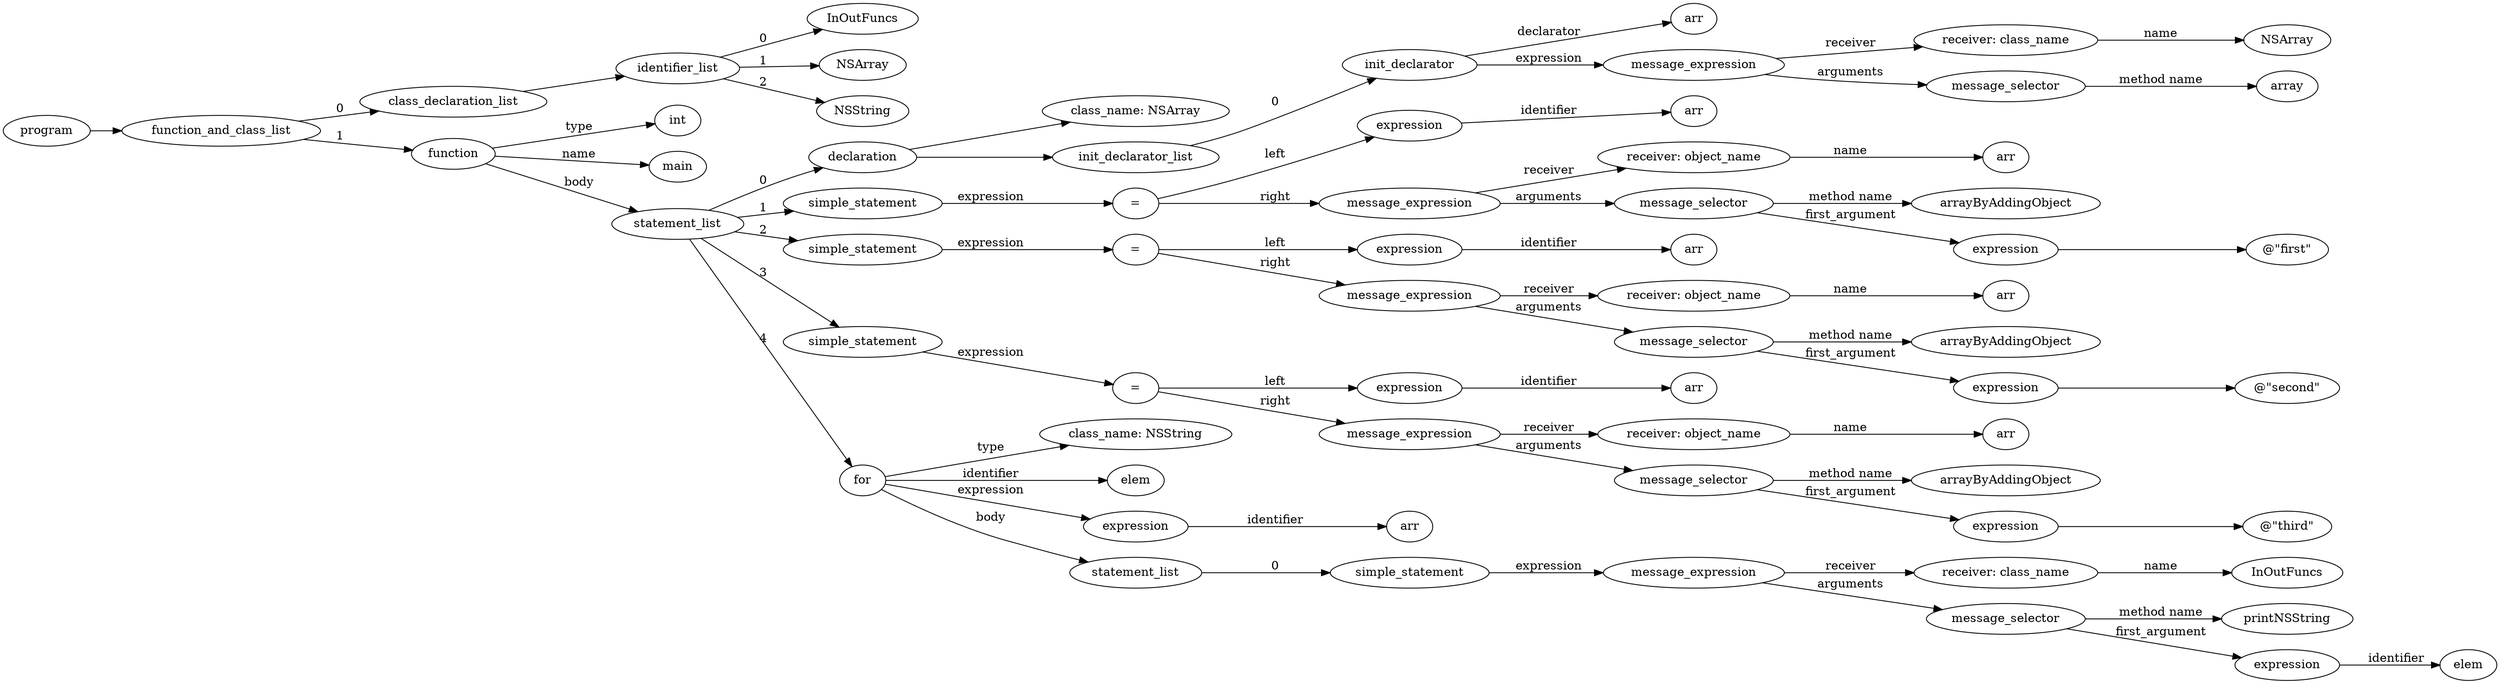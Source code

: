 digraph ObjectiveC { rankdir="LR";
46[label="program"];
46->2;
2[label="function_and_class_list"];
2->1[label="0"];
1[label="class_declaration_list"];
1->0;
0[label="identifier_list"];
0.0 [label="InOutFuncs"];
0->0.0 [label="0"];
0.1 [label="NSArray"];
0->0.1 [label="1"];
0.2 [label="NSString"];
0->0.2 [label="2"];
2->45[label="1"];
45[label="function"];
45->3[label="type"];
3[label="int"];
45->45.1 [label="name"];
45.1 [label="main"];
45->11[label="body"];
11[label="statement_list"];
11->10[label="0"];
10[label="declaration"];
10->9;
9[label="class_name: NSArray"];
10->8;
8[label="init_declarator_list"];
8->7[label="0"];
7[label="init_declarator"];
7.1 [label="arr"];
7->7.1[label="declarator"];
7->6[label="expression"];
6[label="expression"];
6[label="message_expression"];
6->4[label="receiver"];
4[label="receiver: class_name"];
4.1 [label="NSArray"];
4->4.1 [label="name"];
6->5[label="arguments"];
5[label="message_selector"];
5.1 [label="array"];
5->5.1 [label="method name"]; 
11->19[label="1"];
19[label="simple_statement"];
19->18[label="expression"];
18[label="expression"];
18[label="="];
18->12[label="left"];
12[label="expression"];
12->12.1 [label="identifier"];12.1[label="arr"];
18->17[label="right"];
17[label="expression"];
17[label="message_expression"];
17->13[label="receiver"];
13[label="receiver: object_name"];
13.1 [label="arr"];
13->13.1 [label="name"];
17->16[label="arguments"];
16[label="message_selector"];
16.1 [label="arrayByAddingObject"];
16->16.1 [label="method name"]; 
16->15[label="first_argument"];
15[label="expression"];
15->14;
14[label=<@"first">];
11->27[label="2"];
27[label="simple_statement"];
27->26[label="expression"];
26[label="expression"];
26[label="="];
26->20[label="left"];
20[label="expression"];
20->20.1 [label="identifier"];20.1[label="arr"];
26->25[label="right"];
25[label="expression"];
25[label="message_expression"];
25->21[label="receiver"];
21[label="receiver: object_name"];
21.1 [label="arr"];
21->21.1 [label="name"];
25->24[label="arguments"];
24[label="message_selector"];
24.1 [label="arrayByAddingObject"];
24->24.1 [label="method name"]; 
24->23[label="first_argument"];
23[label="expression"];
23->22;
22[label=<@"second">];
11->35[label="3"];
35[label="simple_statement"];
35->34[label="expression"];
34[label="expression"];
34[label="="];
34->28[label="left"];
28[label="expression"];
28->28.1 [label="identifier"];28.1[label="arr"];
34->33[label="right"];
33[label="expression"];
33[label="message_expression"];
33->29[label="receiver"];
29[label="receiver: object_name"];
29.1 [label="arr"];
29->29.1 [label="name"];
33->32[label="arguments"];
32[label="message_selector"];
32.1 [label="arrayByAddingObject"];
32->32.1 [label="method name"]; 
32->31[label="first_argument"];
31[label="expression"];
31->30;
30[label=<@"third">];
11->44[label="4"];
44[label="for"];
44->43[label="type"];
43[label="class_name: NSString"];
44.1 [label="elem"];
44->44.1 [label="identifier"];
44->36[label="expression"];
36[label="expression"];
36->36.1 [label="identifier"];36.1[label="arr"];
44->42[label="body"];
42[label="statement_list"];
42->41[label="0"];
41[label="simple_statement"];
41->40[label="expression"];
40[label="expression"];
40[label="message_expression"];
40->37[label="receiver"];
37[label="receiver: class_name"];
37.1 [label="InOutFuncs"];
37->37.1 [label="name"];
40->39[label="arguments"];
39[label="message_selector"];
39.1 [label="printNSString"];
39->39.1 [label="method name"]; 
39->38[label="first_argument"];
38[label="expression"];
38->38.1 [label="identifier"];38.1[label="elem"];
}
